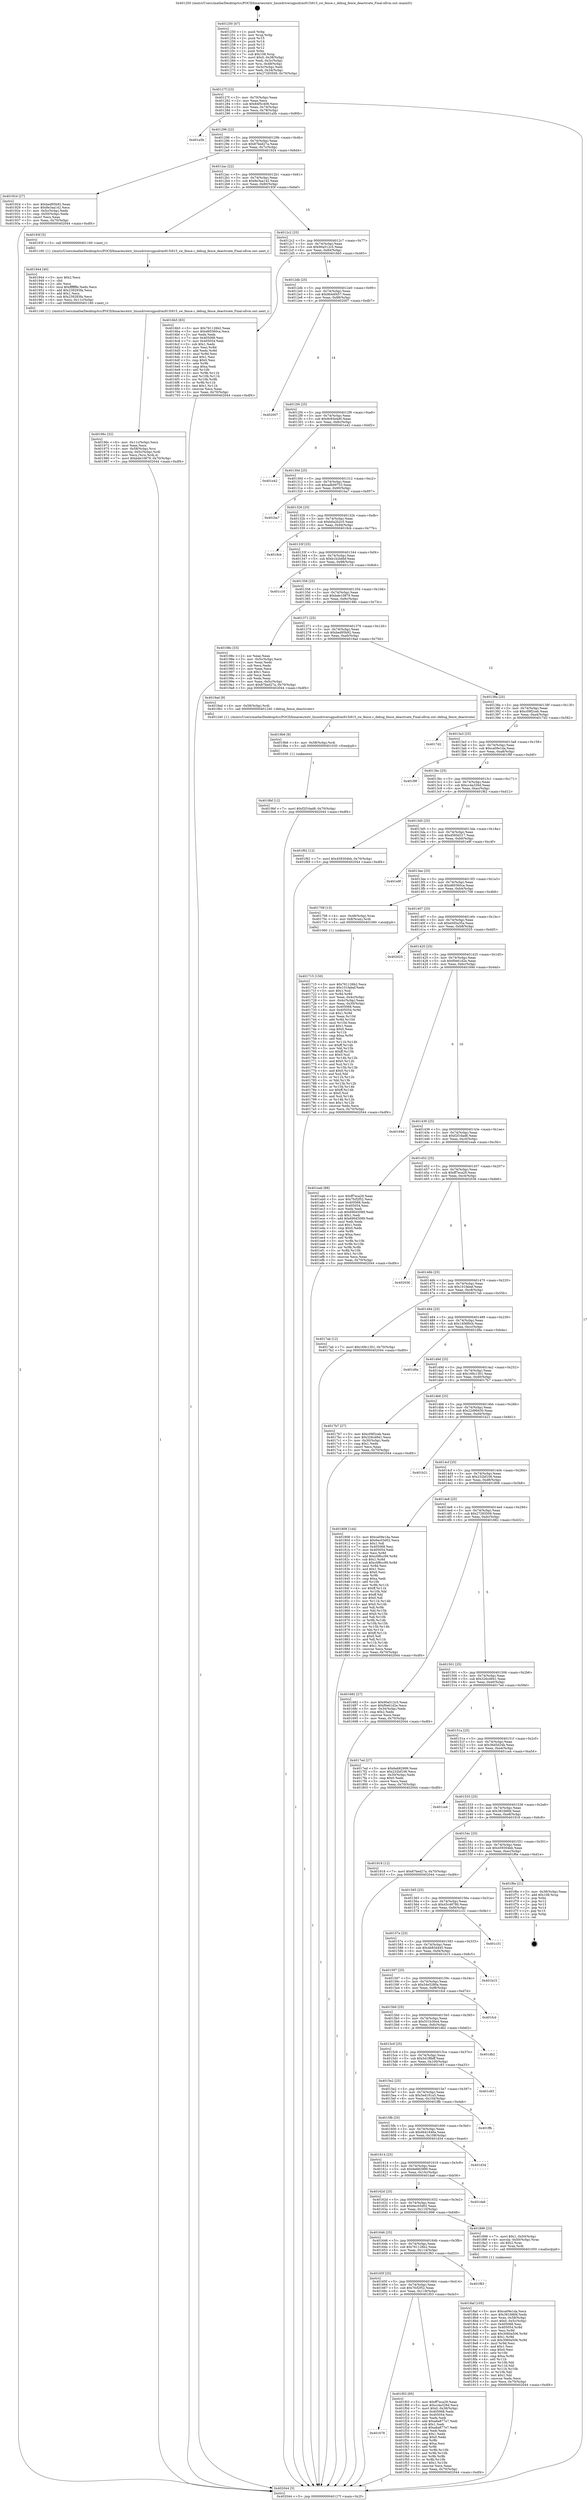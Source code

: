 digraph "0x401250" {
  label = "0x401250 (/mnt/c/Users/mathe/Desktop/tcc/POCII/binaries/extr_linuxdriversgpudrmi915i915_sw_fence.c_debug_fence_deactivate_Final-ollvm.out::main(0))"
  labelloc = "t"
  node[shape=record]

  Entry [label="",width=0.3,height=0.3,shape=circle,fillcolor=black,style=filled]
  "0x40127f" [label="{
     0x40127f [23]\l
     | [instrs]\l
     &nbsp;&nbsp;0x40127f \<+3\>: mov -0x70(%rbp),%eax\l
     &nbsp;&nbsp;0x401282 \<+2\>: mov %eax,%ecx\l
     &nbsp;&nbsp;0x401284 \<+6\>: sub $0x84f5c408,%ecx\l
     &nbsp;&nbsp;0x40128a \<+3\>: mov %eax,-0x74(%rbp)\l
     &nbsp;&nbsp;0x40128d \<+3\>: mov %ecx,-0x78(%rbp)\l
     &nbsp;&nbsp;0x401290 \<+6\>: je 0000000000401a5b \<main+0x80b\>\l
  }"]
  "0x401a5b" [label="{
     0x401a5b\l
  }", style=dashed]
  "0x401296" [label="{
     0x401296 [22]\l
     | [instrs]\l
     &nbsp;&nbsp;0x401296 \<+5\>: jmp 000000000040129b \<main+0x4b\>\l
     &nbsp;&nbsp;0x40129b \<+3\>: mov -0x74(%rbp),%eax\l
     &nbsp;&nbsp;0x40129e \<+5\>: sub $0x87bed27a,%eax\l
     &nbsp;&nbsp;0x4012a3 \<+3\>: mov %eax,-0x7c(%rbp)\l
     &nbsp;&nbsp;0x4012a6 \<+6\>: je 0000000000401924 \<main+0x6d4\>\l
  }"]
  Exit [label="",width=0.3,height=0.3,shape=circle,fillcolor=black,style=filled,peripheries=2]
  "0x401924" [label="{
     0x401924 [27]\l
     | [instrs]\l
     &nbsp;&nbsp;0x401924 \<+5\>: mov $0xbed95b92,%eax\l
     &nbsp;&nbsp;0x401929 \<+5\>: mov $0x8e3aa142,%ecx\l
     &nbsp;&nbsp;0x40192e \<+3\>: mov -0x5c(%rbp),%edx\l
     &nbsp;&nbsp;0x401931 \<+3\>: cmp -0x50(%rbp),%edx\l
     &nbsp;&nbsp;0x401934 \<+3\>: cmovl %ecx,%eax\l
     &nbsp;&nbsp;0x401937 \<+3\>: mov %eax,-0x70(%rbp)\l
     &nbsp;&nbsp;0x40193a \<+5\>: jmp 0000000000402044 \<main+0xdf4\>\l
  }"]
  "0x4012ac" [label="{
     0x4012ac [22]\l
     | [instrs]\l
     &nbsp;&nbsp;0x4012ac \<+5\>: jmp 00000000004012b1 \<main+0x61\>\l
     &nbsp;&nbsp;0x4012b1 \<+3\>: mov -0x74(%rbp),%eax\l
     &nbsp;&nbsp;0x4012b4 \<+5\>: sub $0x8e3aa142,%eax\l
     &nbsp;&nbsp;0x4012b9 \<+3\>: mov %eax,-0x80(%rbp)\l
     &nbsp;&nbsp;0x4012bc \<+6\>: je 000000000040193f \<main+0x6ef\>\l
  }"]
  "0x401678" [label="{
     0x401678\l
  }", style=dashed]
  "0x40193f" [label="{
     0x40193f [5]\l
     | [instrs]\l
     &nbsp;&nbsp;0x40193f \<+5\>: call 0000000000401160 \<next_i\>\l
     | [calls]\l
     &nbsp;&nbsp;0x401160 \{1\} (/mnt/c/Users/mathe/Desktop/tcc/POCII/binaries/extr_linuxdriversgpudrmi915i915_sw_fence.c_debug_fence_deactivate_Final-ollvm.out::next_i)\l
  }"]
  "0x4012c2" [label="{
     0x4012c2 [25]\l
     | [instrs]\l
     &nbsp;&nbsp;0x4012c2 \<+5\>: jmp 00000000004012c7 \<main+0x77\>\l
     &nbsp;&nbsp;0x4012c7 \<+3\>: mov -0x74(%rbp),%eax\l
     &nbsp;&nbsp;0x4012ca \<+5\>: sub $0x90a512c5,%eax\l
     &nbsp;&nbsp;0x4012cf \<+6\>: mov %eax,-0x84(%rbp)\l
     &nbsp;&nbsp;0x4012d5 \<+6\>: je 00000000004016b5 \<main+0x465\>\l
  }"]
  "0x401f03" [label="{
     0x401f03 [95]\l
     | [instrs]\l
     &nbsp;&nbsp;0x401f03 \<+5\>: mov $0xff7eca29,%eax\l
     &nbsp;&nbsp;0x401f08 \<+5\>: mov $0xcc4a326d,%ecx\l
     &nbsp;&nbsp;0x401f0d \<+7\>: movl $0x0,-0x38(%rbp)\l
     &nbsp;&nbsp;0x401f14 \<+7\>: mov 0x405068,%edx\l
     &nbsp;&nbsp;0x401f1b \<+7\>: mov 0x405054,%esi\l
     &nbsp;&nbsp;0x401f22 \<+2\>: mov %edx,%edi\l
     &nbsp;&nbsp;0x401f24 \<+6\>: add $0xa6a877e7,%edi\l
     &nbsp;&nbsp;0x401f2a \<+3\>: sub $0x1,%edi\l
     &nbsp;&nbsp;0x401f2d \<+6\>: sub $0xa6a877e7,%edi\l
     &nbsp;&nbsp;0x401f33 \<+3\>: imul %edi,%edx\l
     &nbsp;&nbsp;0x401f36 \<+3\>: and $0x1,%edx\l
     &nbsp;&nbsp;0x401f39 \<+3\>: cmp $0x0,%edx\l
     &nbsp;&nbsp;0x401f3c \<+4\>: sete %r8b\l
     &nbsp;&nbsp;0x401f40 \<+3\>: cmp $0xa,%esi\l
     &nbsp;&nbsp;0x401f43 \<+4\>: setl %r9b\l
     &nbsp;&nbsp;0x401f47 \<+3\>: mov %r8b,%r10b\l
     &nbsp;&nbsp;0x401f4a \<+3\>: and %r9b,%r10b\l
     &nbsp;&nbsp;0x401f4d \<+3\>: xor %r9b,%r8b\l
     &nbsp;&nbsp;0x401f50 \<+3\>: or %r8b,%r10b\l
     &nbsp;&nbsp;0x401f53 \<+4\>: test $0x1,%r10b\l
     &nbsp;&nbsp;0x401f57 \<+3\>: cmovne %ecx,%eax\l
     &nbsp;&nbsp;0x401f5a \<+3\>: mov %eax,-0x70(%rbp)\l
     &nbsp;&nbsp;0x401f5d \<+5\>: jmp 0000000000402044 \<main+0xdf4\>\l
  }"]
  "0x4016b5" [label="{
     0x4016b5 [83]\l
     | [instrs]\l
     &nbsp;&nbsp;0x4016b5 \<+5\>: mov $0x761126b2,%eax\l
     &nbsp;&nbsp;0x4016ba \<+5\>: mov $0xd60360ca,%ecx\l
     &nbsp;&nbsp;0x4016bf \<+2\>: xor %edx,%edx\l
     &nbsp;&nbsp;0x4016c1 \<+7\>: mov 0x405068,%esi\l
     &nbsp;&nbsp;0x4016c8 \<+7\>: mov 0x405054,%edi\l
     &nbsp;&nbsp;0x4016cf \<+3\>: sub $0x1,%edx\l
     &nbsp;&nbsp;0x4016d2 \<+3\>: mov %esi,%r8d\l
     &nbsp;&nbsp;0x4016d5 \<+3\>: add %edx,%r8d\l
     &nbsp;&nbsp;0x4016d8 \<+4\>: imul %r8d,%esi\l
     &nbsp;&nbsp;0x4016dc \<+3\>: and $0x1,%esi\l
     &nbsp;&nbsp;0x4016df \<+3\>: cmp $0x0,%esi\l
     &nbsp;&nbsp;0x4016e2 \<+4\>: sete %r9b\l
     &nbsp;&nbsp;0x4016e6 \<+3\>: cmp $0xa,%edi\l
     &nbsp;&nbsp;0x4016e9 \<+4\>: setl %r10b\l
     &nbsp;&nbsp;0x4016ed \<+3\>: mov %r9b,%r11b\l
     &nbsp;&nbsp;0x4016f0 \<+3\>: and %r10b,%r11b\l
     &nbsp;&nbsp;0x4016f3 \<+3\>: xor %r10b,%r9b\l
     &nbsp;&nbsp;0x4016f6 \<+3\>: or %r9b,%r11b\l
     &nbsp;&nbsp;0x4016f9 \<+4\>: test $0x1,%r11b\l
     &nbsp;&nbsp;0x4016fd \<+3\>: cmovne %ecx,%eax\l
     &nbsp;&nbsp;0x401700 \<+3\>: mov %eax,-0x70(%rbp)\l
     &nbsp;&nbsp;0x401703 \<+5\>: jmp 0000000000402044 \<main+0xdf4\>\l
  }"]
  "0x4012db" [label="{
     0x4012db [25]\l
     | [instrs]\l
     &nbsp;&nbsp;0x4012db \<+5\>: jmp 00000000004012e0 \<main+0x90\>\l
     &nbsp;&nbsp;0x4012e0 \<+3\>: mov -0x74(%rbp),%eax\l
     &nbsp;&nbsp;0x4012e3 \<+5\>: sub $0x9b44f457,%eax\l
     &nbsp;&nbsp;0x4012e8 \<+6\>: mov %eax,-0x88(%rbp)\l
     &nbsp;&nbsp;0x4012ee \<+6\>: je 0000000000402007 \<main+0xdb7\>\l
  }"]
  "0x40165f" [label="{
     0x40165f [25]\l
     | [instrs]\l
     &nbsp;&nbsp;0x40165f \<+5\>: jmp 0000000000401664 \<main+0x414\>\l
     &nbsp;&nbsp;0x401664 \<+3\>: mov -0x74(%rbp),%eax\l
     &nbsp;&nbsp;0x401667 \<+5\>: sub $0x7fcf2f52,%eax\l
     &nbsp;&nbsp;0x40166c \<+6\>: mov %eax,-0x118(%rbp)\l
     &nbsp;&nbsp;0x401672 \<+6\>: je 0000000000401f03 \<main+0xcb3\>\l
  }"]
  "0x402007" [label="{
     0x402007\l
  }", style=dashed]
  "0x4012f4" [label="{
     0x4012f4 [25]\l
     | [instrs]\l
     &nbsp;&nbsp;0x4012f4 \<+5\>: jmp 00000000004012f9 \<main+0xa9\>\l
     &nbsp;&nbsp;0x4012f9 \<+3\>: mov -0x74(%rbp),%eax\l
     &nbsp;&nbsp;0x4012fc \<+5\>: sub $0x9c93e4d0,%eax\l
     &nbsp;&nbsp;0x401301 \<+6\>: mov %eax,-0x8c(%rbp)\l
     &nbsp;&nbsp;0x401307 \<+6\>: je 0000000000401e42 \<main+0xbf2\>\l
  }"]
  "0x401f83" [label="{
     0x401f83\l
  }", style=dashed]
  "0x401e42" [label="{
     0x401e42\l
  }", style=dashed]
  "0x40130d" [label="{
     0x40130d [25]\l
     | [instrs]\l
     &nbsp;&nbsp;0x40130d \<+5\>: jmp 0000000000401312 \<main+0xc2\>\l
     &nbsp;&nbsp;0x401312 \<+3\>: mov -0x74(%rbp),%eax\l
     &nbsp;&nbsp;0x401315 \<+5\>: sub $0xadb09753,%eax\l
     &nbsp;&nbsp;0x40131a \<+6\>: mov %eax,-0x90(%rbp)\l
     &nbsp;&nbsp;0x401320 \<+6\>: je 0000000000401ba7 \<main+0x957\>\l
  }"]
  "0x4019bf" [label="{
     0x4019bf [12]\l
     | [instrs]\l
     &nbsp;&nbsp;0x4019bf \<+7\>: movl $0xf2f16ad8,-0x70(%rbp)\l
     &nbsp;&nbsp;0x4019c6 \<+5\>: jmp 0000000000402044 \<main+0xdf4\>\l
  }"]
  "0x401ba7" [label="{
     0x401ba7\l
  }", style=dashed]
  "0x401326" [label="{
     0x401326 [25]\l
     | [instrs]\l
     &nbsp;&nbsp;0x401326 \<+5\>: jmp 000000000040132b \<main+0xdb\>\l
     &nbsp;&nbsp;0x40132b \<+3\>: mov -0x74(%rbp),%eax\l
     &nbsp;&nbsp;0x40132e \<+5\>: sub $0xb0a2b2c5,%eax\l
     &nbsp;&nbsp;0x401333 \<+6\>: mov %eax,-0x94(%rbp)\l
     &nbsp;&nbsp;0x401339 \<+6\>: je 00000000004019cb \<main+0x77b\>\l
  }"]
  "0x4019b6" [label="{
     0x4019b6 [9]\l
     | [instrs]\l
     &nbsp;&nbsp;0x4019b6 \<+4\>: mov -0x58(%rbp),%rdi\l
     &nbsp;&nbsp;0x4019ba \<+5\>: call 0000000000401030 \<free@plt\>\l
     | [calls]\l
     &nbsp;&nbsp;0x401030 \{1\} (unknown)\l
  }"]
  "0x4019cb" [label="{
     0x4019cb\l
  }", style=dashed]
  "0x40133f" [label="{
     0x40133f [25]\l
     | [instrs]\l
     &nbsp;&nbsp;0x40133f \<+5\>: jmp 0000000000401344 \<main+0xf4\>\l
     &nbsp;&nbsp;0x401344 \<+3\>: mov -0x74(%rbp),%eax\l
     &nbsp;&nbsp;0x401347 \<+5\>: sub $0xb1b2b6bf,%eax\l
     &nbsp;&nbsp;0x40134c \<+6\>: mov %eax,-0x98(%rbp)\l
     &nbsp;&nbsp;0x401352 \<+6\>: je 0000000000401c16 \<main+0x9c6\>\l
  }"]
  "0x40196c" [label="{
     0x40196c [32]\l
     | [instrs]\l
     &nbsp;&nbsp;0x40196c \<+6\>: mov -0x11c(%rbp),%ecx\l
     &nbsp;&nbsp;0x401972 \<+3\>: imul %eax,%ecx\l
     &nbsp;&nbsp;0x401975 \<+4\>: mov -0x58(%rbp),%rsi\l
     &nbsp;&nbsp;0x401979 \<+4\>: movslq -0x5c(%rbp),%rdi\l
     &nbsp;&nbsp;0x40197d \<+3\>: mov %ecx,(%rsi,%rdi,4)\l
     &nbsp;&nbsp;0x401980 \<+7\>: movl $0xbde10879,-0x70(%rbp)\l
     &nbsp;&nbsp;0x401987 \<+5\>: jmp 0000000000402044 \<main+0xdf4\>\l
  }"]
  "0x401c16" [label="{
     0x401c16\l
  }", style=dashed]
  "0x401358" [label="{
     0x401358 [25]\l
     | [instrs]\l
     &nbsp;&nbsp;0x401358 \<+5\>: jmp 000000000040135d \<main+0x10d\>\l
     &nbsp;&nbsp;0x40135d \<+3\>: mov -0x74(%rbp),%eax\l
     &nbsp;&nbsp;0x401360 \<+5\>: sub $0xbde10879,%eax\l
     &nbsp;&nbsp;0x401365 \<+6\>: mov %eax,-0x9c(%rbp)\l
     &nbsp;&nbsp;0x40136b \<+6\>: je 000000000040198c \<main+0x73c\>\l
  }"]
  "0x401944" [label="{
     0x401944 [40]\l
     | [instrs]\l
     &nbsp;&nbsp;0x401944 \<+5\>: mov $0x2,%ecx\l
     &nbsp;&nbsp;0x401949 \<+1\>: cltd\l
     &nbsp;&nbsp;0x40194a \<+2\>: idiv %ecx\l
     &nbsp;&nbsp;0x40194c \<+6\>: imul $0xfffffffe,%edx,%ecx\l
     &nbsp;&nbsp;0x401952 \<+6\>: add $0x239283fa,%ecx\l
     &nbsp;&nbsp;0x401958 \<+3\>: add $0x1,%ecx\l
     &nbsp;&nbsp;0x40195b \<+6\>: sub $0x239283fa,%ecx\l
     &nbsp;&nbsp;0x401961 \<+6\>: mov %ecx,-0x11c(%rbp)\l
     &nbsp;&nbsp;0x401967 \<+5\>: call 0000000000401160 \<next_i\>\l
     | [calls]\l
     &nbsp;&nbsp;0x401160 \{1\} (/mnt/c/Users/mathe/Desktop/tcc/POCII/binaries/extr_linuxdriversgpudrmi915i915_sw_fence.c_debug_fence_deactivate_Final-ollvm.out::next_i)\l
  }"]
  "0x40198c" [label="{
     0x40198c [33]\l
     | [instrs]\l
     &nbsp;&nbsp;0x40198c \<+2\>: xor %eax,%eax\l
     &nbsp;&nbsp;0x40198e \<+3\>: mov -0x5c(%rbp),%ecx\l
     &nbsp;&nbsp;0x401991 \<+2\>: mov %eax,%edx\l
     &nbsp;&nbsp;0x401993 \<+2\>: sub %ecx,%edx\l
     &nbsp;&nbsp;0x401995 \<+2\>: mov %eax,%ecx\l
     &nbsp;&nbsp;0x401997 \<+3\>: sub $0x1,%ecx\l
     &nbsp;&nbsp;0x40199a \<+2\>: add %ecx,%edx\l
     &nbsp;&nbsp;0x40199c \<+2\>: sub %edx,%eax\l
     &nbsp;&nbsp;0x40199e \<+3\>: mov %eax,-0x5c(%rbp)\l
     &nbsp;&nbsp;0x4019a1 \<+7\>: movl $0x87bed27a,-0x70(%rbp)\l
     &nbsp;&nbsp;0x4019a8 \<+5\>: jmp 0000000000402044 \<main+0xdf4\>\l
  }"]
  "0x401371" [label="{
     0x401371 [25]\l
     | [instrs]\l
     &nbsp;&nbsp;0x401371 \<+5\>: jmp 0000000000401376 \<main+0x126\>\l
     &nbsp;&nbsp;0x401376 \<+3\>: mov -0x74(%rbp),%eax\l
     &nbsp;&nbsp;0x401379 \<+5\>: sub $0xbed95b92,%eax\l
     &nbsp;&nbsp;0x40137e \<+6\>: mov %eax,-0xa0(%rbp)\l
     &nbsp;&nbsp;0x401384 \<+6\>: je 00000000004019ad \<main+0x75d\>\l
  }"]
  "0x4018af" [label="{
     0x4018af [105]\l
     | [instrs]\l
     &nbsp;&nbsp;0x4018af \<+5\>: mov $0xca09e1da,%ecx\l
     &nbsp;&nbsp;0x4018b4 \<+5\>: mov $0x381fd6fd,%edx\l
     &nbsp;&nbsp;0x4018b9 \<+4\>: mov %rax,-0x58(%rbp)\l
     &nbsp;&nbsp;0x4018bd \<+7\>: movl $0x0,-0x5c(%rbp)\l
     &nbsp;&nbsp;0x4018c4 \<+7\>: mov 0x405068,%esi\l
     &nbsp;&nbsp;0x4018cb \<+8\>: mov 0x405054,%r8d\l
     &nbsp;&nbsp;0x4018d3 \<+3\>: mov %esi,%r9d\l
     &nbsp;&nbsp;0x4018d6 \<+7\>: add $0x3060a506,%r9d\l
     &nbsp;&nbsp;0x4018dd \<+4\>: sub $0x1,%r9d\l
     &nbsp;&nbsp;0x4018e1 \<+7\>: sub $0x3060a506,%r9d\l
     &nbsp;&nbsp;0x4018e8 \<+4\>: imul %r9d,%esi\l
     &nbsp;&nbsp;0x4018ec \<+3\>: and $0x1,%esi\l
     &nbsp;&nbsp;0x4018ef \<+3\>: cmp $0x0,%esi\l
     &nbsp;&nbsp;0x4018f2 \<+4\>: sete %r10b\l
     &nbsp;&nbsp;0x4018f6 \<+4\>: cmp $0xa,%r8d\l
     &nbsp;&nbsp;0x4018fa \<+4\>: setl %r11b\l
     &nbsp;&nbsp;0x4018fe \<+3\>: mov %r10b,%bl\l
     &nbsp;&nbsp;0x401901 \<+3\>: and %r11b,%bl\l
     &nbsp;&nbsp;0x401904 \<+3\>: xor %r11b,%r10b\l
     &nbsp;&nbsp;0x401907 \<+3\>: or %r10b,%bl\l
     &nbsp;&nbsp;0x40190a \<+3\>: test $0x1,%bl\l
     &nbsp;&nbsp;0x40190d \<+3\>: cmovne %edx,%ecx\l
     &nbsp;&nbsp;0x401910 \<+3\>: mov %ecx,-0x70(%rbp)\l
     &nbsp;&nbsp;0x401913 \<+5\>: jmp 0000000000402044 \<main+0xdf4\>\l
  }"]
  "0x4019ad" [label="{
     0x4019ad [9]\l
     | [instrs]\l
     &nbsp;&nbsp;0x4019ad \<+4\>: mov -0x58(%rbp),%rdi\l
     &nbsp;&nbsp;0x4019b1 \<+5\>: call 0000000000401240 \<debug_fence_deactivate\>\l
     | [calls]\l
     &nbsp;&nbsp;0x401240 \{1\} (/mnt/c/Users/mathe/Desktop/tcc/POCII/binaries/extr_linuxdriversgpudrmi915i915_sw_fence.c_debug_fence_deactivate_Final-ollvm.out::debug_fence_deactivate)\l
  }"]
  "0x40138a" [label="{
     0x40138a [25]\l
     | [instrs]\l
     &nbsp;&nbsp;0x40138a \<+5\>: jmp 000000000040138f \<main+0x13f\>\l
     &nbsp;&nbsp;0x40138f \<+3\>: mov -0x74(%rbp),%eax\l
     &nbsp;&nbsp;0x401392 \<+5\>: sub $0xc09f2ceb,%eax\l
     &nbsp;&nbsp;0x401397 \<+6\>: mov %eax,-0xa4(%rbp)\l
     &nbsp;&nbsp;0x40139d \<+6\>: je 00000000004017d2 \<main+0x582\>\l
  }"]
  "0x401646" [label="{
     0x401646 [25]\l
     | [instrs]\l
     &nbsp;&nbsp;0x401646 \<+5\>: jmp 000000000040164b \<main+0x3fb\>\l
     &nbsp;&nbsp;0x40164b \<+3\>: mov -0x74(%rbp),%eax\l
     &nbsp;&nbsp;0x40164e \<+5\>: sub $0x761126b2,%eax\l
     &nbsp;&nbsp;0x401653 \<+6\>: mov %eax,-0x114(%rbp)\l
     &nbsp;&nbsp;0x401659 \<+6\>: je 0000000000401f83 \<main+0xd33\>\l
  }"]
  "0x4017d2" [label="{
     0x4017d2\l
  }", style=dashed]
  "0x4013a3" [label="{
     0x4013a3 [25]\l
     | [instrs]\l
     &nbsp;&nbsp;0x4013a3 \<+5\>: jmp 00000000004013a8 \<main+0x158\>\l
     &nbsp;&nbsp;0x4013a8 \<+3\>: mov -0x74(%rbp),%eax\l
     &nbsp;&nbsp;0x4013ab \<+5\>: sub $0xca09e1da,%eax\l
     &nbsp;&nbsp;0x4013b0 \<+6\>: mov %eax,-0xa8(%rbp)\l
     &nbsp;&nbsp;0x4013b6 \<+6\>: je 0000000000401f9f \<main+0xd4f\>\l
  }"]
  "0x401898" [label="{
     0x401898 [23]\l
     | [instrs]\l
     &nbsp;&nbsp;0x401898 \<+7\>: movl $0x1,-0x50(%rbp)\l
     &nbsp;&nbsp;0x40189f \<+4\>: movslq -0x50(%rbp),%rax\l
     &nbsp;&nbsp;0x4018a3 \<+4\>: shl $0x2,%rax\l
     &nbsp;&nbsp;0x4018a7 \<+3\>: mov %rax,%rdi\l
     &nbsp;&nbsp;0x4018aa \<+5\>: call 0000000000401050 \<malloc@plt\>\l
     | [calls]\l
     &nbsp;&nbsp;0x401050 \{1\} (unknown)\l
  }"]
  "0x401f9f" [label="{
     0x401f9f\l
  }", style=dashed]
  "0x4013bc" [label="{
     0x4013bc [25]\l
     | [instrs]\l
     &nbsp;&nbsp;0x4013bc \<+5\>: jmp 00000000004013c1 \<main+0x171\>\l
     &nbsp;&nbsp;0x4013c1 \<+3\>: mov -0x74(%rbp),%eax\l
     &nbsp;&nbsp;0x4013c4 \<+5\>: sub $0xcc4a326d,%eax\l
     &nbsp;&nbsp;0x4013c9 \<+6\>: mov %eax,-0xac(%rbp)\l
     &nbsp;&nbsp;0x4013cf \<+6\>: je 0000000000401f62 \<main+0xd12\>\l
  }"]
  "0x40162d" [label="{
     0x40162d [25]\l
     | [instrs]\l
     &nbsp;&nbsp;0x40162d \<+5\>: jmp 0000000000401632 \<main+0x3e2\>\l
     &nbsp;&nbsp;0x401632 \<+3\>: mov -0x74(%rbp),%eax\l
     &nbsp;&nbsp;0x401635 \<+5\>: sub $0x6ec03d02,%eax\l
     &nbsp;&nbsp;0x40163a \<+6\>: mov %eax,-0x110(%rbp)\l
     &nbsp;&nbsp;0x401640 \<+6\>: je 0000000000401898 \<main+0x648\>\l
  }"]
  "0x401f62" [label="{
     0x401f62 [12]\l
     | [instrs]\l
     &nbsp;&nbsp;0x401f62 \<+7\>: movl $0x459304bb,-0x70(%rbp)\l
     &nbsp;&nbsp;0x401f69 \<+5\>: jmp 0000000000402044 \<main+0xdf4\>\l
  }"]
  "0x4013d5" [label="{
     0x4013d5 [25]\l
     | [instrs]\l
     &nbsp;&nbsp;0x4013d5 \<+5\>: jmp 00000000004013da \<main+0x18a\>\l
     &nbsp;&nbsp;0x4013da \<+3\>: mov -0x74(%rbp),%eax\l
     &nbsp;&nbsp;0x4013dd \<+5\>: sub $0xd560d317,%eax\l
     &nbsp;&nbsp;0x4013e2 \<+6\>: mov %eax,-0xb0(%rbp)\l
     &nbsp;&nbsp;0x4013e8 \<+6\>: je 0000000000401e9f \<main+0xc4f\>\l
  }"]
  "0x401da6" [label="{
     0x401da6\l
  }", style=dashed]
  "0x401e9f" [label="{
     0x401e9f\l
  }", style=dashed]
  "0x4013ee" [label="{
     0x4013ee [25]\l
     | [instrs]\l
     &nbsp;&nbsp;0x4013ee \<+5\>: jmp 00000000004013f3 \<main+0x1a3\>\l
     &nbsp;&nbsp;0x4013f3 \<+3\>: mov -0x74(%rbp),%eax\l
     &nbsp;&nbsp;0x4013f6 \<+5\>: sub $0xd60360ca,%eax\l
     &nbsp;&nbsp;0x4013fb \<+6\>: mov %eax,-0xb4(%rbp)\l
     &nbsp;&nbsp;0x401401 \<+6\>: je 0000000000401708 \<main+0x4b8\>\l
  }"]
  "0x401614" [label="{
     0x401614 [25]\l
     | [instrs]\l
     &nbsp;&nbsp;0x401614 \<+5\>: jmp 0000000000401619 \<main+0x3c9\>\l
     &nbsp;&nbsp;0x401619 \<+3\>: mov -0x74(%rbp),%eax\l
     &nbsp;&nbsp;0x40161c \<+5\>: sub $0x6e682999,%eax\l
     &nbsp;&nbsp;0x401621 \<+6\>: mov %eax,-0x10c(%rbp)\l
     &nbsp;&nbsp;0x401627 \<+6\>: je 0000000000401da6 \<main+0xb56\>\l
  }"]
  "0x401708" [label="{
     0x401708 [13]\l
     | [instrs]\l
     &nbsp;&nbsp;0x401708 \<+4\>: mov -0x48(%rbp),%rax\l
     &nbsp;&nbsp;0x40170c \<+4\>: mov 0x8(%rax),%rdi\l
     &nbsp;&nbsp;0x401710 \<+5\>: call 0000000000401060 \<atoi@plt\>\l
     | [calls]\l
     &nbsp;&nbsp;0x401060 \{1\} (unknown)\l
  }"]
  "0x401407" [label="{
     0x401407 [25]\l
     | [instrs]\l
     &nbsp;&nbsp;0x401407 \<+5\>: jmp 000000000040140c \<main+0x1bc\>\l
     &nbsp;&nbsp;0x40140c \<+3\>: mov -0x74(%rbp),%eax\l
     &nbsp;&nbsp;0x40140f \<+5\>: sub $0xe0d5a35a,%eax\l
     &nbsp;&nbsp;0x401414 \<+6\>: mov %eax,-0xb8(%rbp)\l
     &nbsp;&nbsp;0x40141a \<+6\>: je 0000000000402025 \<main+0xdd5\>\l
  }"]
  "0x401d34" [label="{
     0x401d34\l
  }", style=dashed]
  "0x402025" [label="{
     0x402025\l
  }", style=dashed]
  "0x401420" [label="{
     0x401420 [25]\l
     | [instrs]\l
     &nbsp;&nbsp;0x401420 \<+5\>: jmp 0000000000401425 \<main+0x1d5\>\l
     &nbsp;&nbsp;0x401425 \<+3\>: mov -0x74(%rbp),%eax\l
     &nbsp;&nbsp;0x401428 \<+5\>: sub $0xf0e61d2e,%eax\l
     &nbsp;&nbsp;0x40142d \<+6\>: mov %eax,-0xbc(%rbp)\l
     &nbsp;&nbsp;0x401433 \<+6\>: je 000000000040169d \<main+0x44d\>\l
  }"]
  "0x4015fb" [label="{
     0x4015fb [25]\l
     | [instrs]\l
     &nbsp;&nbsp;0x4015fb \<+5\>: jmp 0000000000401600 \<main+0x3b0\>\l
     &nbsp;&nbsp;0x401600 \<+3\>: mov -0x74(%rbp),%eax\l
     &nbsp;&nbsp;0x401603 \<+5\>: sub $0x6b41646a,%eax\l
     &nbsp;&nbsp;0x401608 \<+6\>: mov %eax,-0x108(%rbp)\l
     &nbsp;&nbsp;0x40160e \<+6\>: je 0000000000401d34 \<main+0xae4\>\l
  }"]
  "0x40169d" [label="{
     0x40169d\l
  }", style=dashed]
  "0x401439" [label="{
     0x401439 [25]\l
     | [instrs]\l
     &nbsp;&nbsp;0x401439 \<+5\>: jmp 000000000040143e \<main+0x1ee\>\l
     &nbsp;&nbsp;0x40143e \<+3\>: mov -0x74(%rbp),%eax\l
     &nbsp;&nbsp;0x401441 \<+5\>: sub $0xf2f16ad8,%eax\l
     &nbsp;&nbsp;0x401446 \<+6\>: mov %eax,-0xc0(%rbp)\l
     &nbsp;&nbsp;0x40144c \<+6\>: je 0000000000401eab \<main+0xc5b\>\l
  }"]
  "0x401ffb" [label="{
     0x401ffb\l
  }", style=dashed]
  "0x401eab" [label="{
     0x401eab [88]\l
     | [instrs]\l
     &nbsp;&nbsp;0x401eab \<+5\>: mov $0xff7eca29,%eax\l
     &nbsp;&nbsp;0x401eb0 \<+5\>: mov $0x7fcf2f52,%ecx\l
     &nbsp;&nbsp;0x401eb5 \<+7\>: mov 0x405068,%edx\l
     &nbsp;&nbsp;0x401ebc \<+7\>: mov 0x405054,%esi\l
     &nbsp;&nbsp;0x401ec3 \<+2\>: mov %edx,%edi\l
     &nbsp;&nbsp;0x401ec5 \<+6\>: sub $0x690d3089,%edi\l
     &nbsp;&nbsp;0x401ecb \<+3\>: sub $0x1,%edi\l
     &nbsp;&nbsp;0x401ece \<+6\>: add $0x690d3089,%edi\l
     &nbsp;&nbsp;0x401ed4 \<+3\>: imul %edi,%edx\l
     &nbsp;&nbsp;0x401ed7 \<+3\>: and $0x1,%edx\l
     &nbsp;&nbsp;0x401eda \<+3\>: cmp $0x0,%edx\l
     &nbsp;&nbsp;0x401edd \<+4\>: sete %r8b\l
     &nbsp;&nbsp;0x401ee1 \<+3\>: cmp $0xa,%esi\l
     &nbsp;&nbsp;0x401ee4 \<+4\>: setl %r9b\l
     &nbsp;&nbsp;0x401ee8 \<+3\>: mov %r8b,%r10b\l
     &nbsp;&nbsp;0x401eeb \<+3\>: and %r9b,%r10b\l
     &nbsp;&nbsp;0x401eee \<+3\>: xor %r9b,%r8b\l
     &nbsp;&nbsp;0x401ef1 \<+3\>: or %r8b,%r10b\l
     &nbsp;&nbsp;0x401ef4 \<+4\>: test $0x1,%r10b\l
     &nbsp;&nbsp;0x401ef8 \<+3\>: cmovne %ecx,%eax\l
     &nbsp;&nbsp;0x401efb \<+3\>: mov %eax,-0x70(%rbp)\l
     &nbsp;&nbsp;0x401efe \<+5\>: jmp 0000000000402044 \<main+0xdf4\>\l
  }"]
  "0x401452" [label="{
     0x401452 [25]\l
     | [instrs]\l
     &nbsp;&nbsp;0x401452 \<+5\>: jmp 0000000000401457 \<main+0x207\>\l
     &nbsp;&nbsp;0x401457 \<+3\>: mov -0x74(%rbp),%eax\l
     &nbsp;&nbsp;0x40145a \<+5\>: sub $0xff7eca29,%eax\l
     &nbsp;&nbsp;0x40145f \<+6\>: mov %eax,-0xc4(%rbp)\l
     &nbsp;&nbsp;0x401465 \<+6\>: je 0000000000402036 \<main+0xde6\>\l
  }"]
  "0x4015e2" [label="{
     0x4015e2 [25]\l
     | [instrs]\l
     &nbsp;&nbsp;0x4015e2 \<+5\>: jmp 00000000004015e7 \<main+0x397\>\l
     &nbsp;&nbsp;0x4015e7 \<+3\>: mov -0x74(%rbp),%eax\l
     &nbsp;&nbsp;0x4015ea \<+5\>: sub $0x5ed181a3,%eax\l
     &nbsp;&nbsp;0x4015ef \<+6\>: mov %eax,-0x104(%rbp)\l
     &nbsp;&nbsp;0x4015f5 \<+6\>: je 0000000000401ffb \<main+0xdab\>\l
  }"]
  "0x402036" [label="{
     0x402036\l
  }", style=dashed]
  "0x40146b" [label="{
     0x40146b [25]\l
     | [instrs]\l
     &nbsp;&nbsp;0x40146b \<+5\>: jmp 0000000000401470 \<main+0x220\>\l
     &nbsp;&nbsp;0x401470 \<+3\>: mov -0x74(%rbp),%eax\l
     &nbsp;&nbsp;0x401473 \<+5\>: sub $0x101fabaf,%eax\l
     &nbsp;&nbsp;0x401478 \<+6\>: mov %eax,-0xc8(%rbp)\l
     &nbsp;&nbsp;0x40147e \<+6\>: je 00000000004017ab \<main+0x55b\>\l
  }"]
  "0x401c83" [label="{
     0x401c83\l
  }", style=dashed]
  "0x4017ab" [label="{
     0x4017ab [12]\l
     | [instrs]\l
     &nbsp;&nbsp;0x4017ab \<+7\>: movl $0x169c1301,-0x70(%rbp)\l
     &nbsp;&nbsp;0x4017b2 \<+5\>: jmp 0000000000402044 \<main+0xdf4\>\l
  }"]
  "0x401484" [label="{
     0x401484 [25]\l
     | [instrs]\l
     &nbsp;&nbsp;0x401484 \<+5\>: jmp 0000000000401489 \<main+0x239\>\l
     &nbsp;&nbsp;0x401489 \<+3\>: mov -0x74(%rbp),%eax\l
     &nbsp;&nbsp;0x40148c \<+5\>: sub $0x1406f0cb,%eax\l
     &nbsp;&nbsp;0x401491 \<+6\>: mov %eax,-0xcc(%rbp)\l
     &nbsp;&nbsp;0x401497 \<+6\>: je 0000000000401d9a \<main+0xb4a\>\l
  }"]
  "0x4015c9" [label="{
     0x4015c9 [25]\l
     | [instrs]\l
     &nbsp;&nbsp;0x4015c9 \<+5\>: jmp 00000000004015ce \<main+0x37e\>\l
     &nbsp;&nbsp;0x4015ce \<+3\>: mov -0x74(%rbp),%eax\l
     &nbsp;&nbsp;0x4015d1 \<+5\>: sub $0x5d1f8bff,%eax\l
     &nbsp;&nbsp;0x4015d6 \<+6\>: mov %eax,-0x100(%rbp)\l
     &nbsp;&nbsp;0x4015dc \<+6\>: je 0000000000401c83 \<main+0xa33\>\l
  }"]
  "0x401d9a" [label="{
     0x401d9a\l
  }", style=dashed]
  "0x40149d" [label="{
     0x40149d [25]\l
     | [instrs]\l
     &nbsp;&nbsp;0x40149d \<+5\>: jmp 00000000004014a2 \<main+0x252\>\l
     &nbsp;&nbsp;0x4014a2 \<+3\>: mov -0x74(%rbp),%eax\l
     &nbsp;&nbsp;0x4014a5 \<+5\>: sub $0x169c1301,%eax\l
     &nbsp;&nbsp;0x4014aa \<+6\>: mov %eax,-0xd0(%rbp)\l
     &nbsp;&nbsp;0x4014b0 \<+6\>: je 00000000004017b7 \<main+0x567\>\l
  }"]
  "0x401db2" [label="{
     0x401db2\l
  }", style=dashed]
  "0x4017b7" [label="{
     0x4017b7 [27]\l
     | [instrs]\l
     &nbsp;&nbsp;0x4017b7 \<+5\>: mov $0xc09f2ceb,%eax\l
     &nbsp;&nbsp;0x4017bc \<+5\>: mov $0x326cd941,%ecx\l
     &nbsp;&nbsp;0x4017c1 \<+3\>: mov -0x30(%rbp),%edx\l
     &nbsp;&nbsp;0x4017c4 \<+3\>: cmp $0x1,%edx\l
     &nbsp;&nbsp;0x4017c7 \<+3\>: cmovl %ecx,%eax\l
     &nbsp;&nbsp;0x4017ca \<+3\>: mov %eax,-0x70(%rbp)\l
     &nbsp;&nbsp;0x4017cd \<+5\>: jmp 0000000000402044 \<main+0xdf4\>\l
  }"]
  "0x4014b6" [label="{
     0x4014b6 [25]\l
     | [instrs]\l
     &nbsp;&nbsp;0x4014b6 \<+5\>: jmp 00000000004014bb \<main+0x26b\>\l
     &nbsp;&nbsp;0x4014bb \<+3\>: mov -0x74(%rbp),%eax\l
     &nbsp;&nbsp;0x4014be \<+5\>: sub $0x22d98430,%eax\l
     &nbsp;&nbsp;0x4014c3 \<+6\>: mov %eax,-0xd4(%rbp)\l
     &nbsp;&nbsp;0x4014c9 \<+6\>: je 0000000000401b21 \<main+0x8d1\>\l
  }"]
  "0x4015b0" [label="{
     0x4015b0 [25]\l
     | [instrs]\l
     &nbsp;&nbsp;0x4015b0 \<+5\>: jmp 00000000004015b5 \<main+0x365\>\l
     &nbsp;&nbsp;0x4015b5 \<+3\>: mov -0x74(%rbp),%eax\l
     &nbsp;&nbsp;0x4015b8 \<+5\>: sub $0x551b30e4,%eax\l
     &nbsp;&nbsp;0x4015bd \<+6\>: mov %eax,-0xfc(%rbp)\l
     &nbsp;&nbsp;0x4015c3 \<+6\>: je 0000000000401db2 \<main+0xb62\>\l
  }"]
  "0x401b21" [label="{
     0x401b21\l
  }", style=dashed]
  "0x4014cf" [label="{
     0x4014cf [25]\l
     | [instrs]\l
     &nbsp;&nbsp;0x4014cf \<+5\>: jmp 00000000004014d4 \<main+0x284\>\l
     &nbsp;&nbsp;0x4014d4 \<+3\>: mov -0x74(%rbp),%eax\l
     &nbsp;&nbsp;0x4014d7 \<+5\>: sub $0x232bf106,%eax\l
     &nbsp;&nbsp;0x4014dc \<+6\>: mov %eax,-0xd8(%rbp)\l
     &nbsp;&nbsp;0x4014e2 \<+6\>: je 0000000000401808 \<main+0x5b8\>\l
  }"]
  "0x401fcd" [label="{
     0x401fcd\l
  }", style=dashed]
  "0x401808" [label="{
     0x401808 [144]\l
     | [instrs]\l
     &nbsp;&nbsp;0x401808 \<+5\>: mov $0xca09e1da,%eax\l
     &nbsp;&nbsp;0x40180d \<+5\>: mov $0x6ec03d02,%ecx\l
     &nbsp;&nbsp;0x401812 \<+2\>: mov $0x1,%dl\l
     &nbsp;&nbsp;0x401814 \<+7\>: mov 0x405068,%esi\l
     &nbsp;&nbsp;0x40181b \<+7\>: mov 0x405054,%edi\l
     &nbsp;&nbsp;0x401822 \<+3\>: mov %esi,%r8d\l
     &nbsp;&nbsp;0x401825 \<+7\>: add $0xc0f6cc99,%r8d\l
     &nbsp;&nbsp;0x40182c \<+4\>: sub $0x1,%r8d\l
     &nbsp;&nbsp;0x401830 \<+7\>: sub $0xc0f6cc99,%r8d\l
     &nbsp;&nbsp;0x401837 \<+4\>: imul %r8d,%esi\l
     &nbsp;&nbsp;0x40183b \<+3\>: and $0x1,%esi\l
     &nbsp;&nbsp;0x40183e \<+3\>: cmp $0x0,%esi\l
     &nbsp;&nbsp;0x401841 \<+4\>: sete %r9b\l
     &nbsp;&nbsp;0x401845 \<+3\>: cmp $0xa,%edi\l
     &nbsp;&nbsp;0x401848 \<+4\>: setl %r10b\l
     &nbsp;&nbsp;0x40184c \<+3\>: mov %r9b,%r11b\l
     &nbsp;&nbsp;0x40184f \<+4\>: xor $0xff,%r11b\l
     &nbsp;&nbsp;0x401853 \<+3\>: mov %r10b,%bl\l
     &nbsp;&nbsp;0x401856 \<+3\>: xor $0xff,%bl\l
     &nbsp;&nbsp;0x401859 \<+3\>: xor $0x0,%dl\l
     &nbsp;&nbsp;0x40185c \<+3\>: mov %r11b,%r14b\l
     &nbsp;&nbsp;0x40185f \<+4\>: and $0x0,%r14b\l
     &nbsp;&nbsp;0x401863 \<+3\>: and %dl,%r9b\l
     &nbsp;&nbsp;0x401866 \<+3\>: mov %bl,%r15b\l
     &nbsp;&nbsp;0x401869 \<+4\>: and $0x0,%r15b\l
     &nbsp;&nbsp;0x40186d \<+3\>: and %dl,%r10b\l
     &nbsp;&nbsp;0x401870 \<+3\>: or %r9b,%r14b\l
     &nbsp;&nbsp;0x401873 \<+3\>: or %r10b,%r15b\l
     &nbsp;&nbsp;0x401876 \<+3\>: xor %r15b,%r14b\l
     &nbsp;&nbsp;0x401879 \<+3\>: or %bl,%r11b\l
     &nbsp;&nbsp;0x40187c \<+4\>: xor $0xff,%r11b\l
     &nbsp;&nbsp;0x401880 \<+3\>: or $0x0,%dl\l
     &nbsp;&nbsp;0x401883 \<+3\>: and %dl,%r11b\l
     &nbsp;&nbsp;0x401886 \<+3\>: or %r11b,%r14b\l
     &nbsp;&nbsp;0x401889 \<+4\>: test $0x1,%r14b\l
     &nbsp;&nbsp;0x40188d \<+3\>: cmovne %ecx,%eax\l
     &nbsp;&nbsp;0x401890 \<+3\>: mov %eax,-0x70(%rbp)\l
     &nbsp;&nbsp;0x401893 \<+5\>: jmp 0000000000402044 \<main+0xdf4\>\l
  }"]
  "0x4014e8" [label="{
     0x4014e8 [25]\l
     | [instrs]\l
     &nbsp;&nbsp;0x4014e8 \<+5\>: jmp 00000000004014ed \<main+0x29d\>\l
     &nbsp;&nbsp;0x4014ed \<+3\>: mov -0x74(%rbp),%eax\l
     &nbsp;&nbsp;0x4014f0 \<+5\>: sub $0x27293509,%eax\l
     &nbsp;&nbsp;0x4014f5 \<+6\>: mov %eax,-0xdc(%rbp)\l
     &nbsp;&nbsp;0x4014fb \<+6\>: je 0000000000401682 \<main+0x432\>\l
  }"]
  "0x401597" [label="{
     0x401597 [25]\l
     | [instrs]\l
     &nbsp;&nbsp;0x401597 \<+5\>: jmp 000000000040159c \<main+0x34c\>\l
     &nbsp;&nbsp;0x40159c \<+3\>: mov -0x74(%rbp),%eax\l
     &nbsp;&nbsp;0x40159f \<+5\>: sub $0x54e5280a,%eax\l
     &nbsp;&nbsp;0x4015a4 \<+6\>: mov %eax,-0xf8(%rbp)\l
     &nbsp;&nbsp;0x4015aa \<+6\>: je 0000000000401fcd \<main+0xd7d\>\l
  }"]
  "0x401682" [label="{
     0x401682 [27]\l
     | [instrs]\l
     &nbsp;&nbsp;0x401682 \<+5\>: mov $0x90a512c5,%eax\l
     &nbsp;&nbsp;0x401687 \<+5\>: mov $0xf0e61d2e,%ecx\l
     &nbsp;&nbsp;0x40168c \<+3\>: mov -0x34(%rbp),%edx\l
     &nbsp;&nbsp;0x40168f \<+3\>: cmp $0x2,%edx\l
     &nbsp;&nbsp;0x401692 \<+3\>: cmovne %ecx,%eax\l
     &nbsp;&nbsp;0x401695 \<+3\>: mov %eax,-0x70(%rbp)\l
     &nbsp;&nbsp;0x401698 \<+5\>: jmp 0000000000402044 \<main+0xdf4\>\l
  }"]
  "0x401501" [label="{
     0x401501 [25]\l
     | [instrs]\l
     &nbsp;&nbsp;0x401501 \<+5\>: jmp 0000000000401506 \<main+0x2b6\>\l
     &nbsp;&nbsp;0x401506 \<+3\>: mov -0x74(%rbp),%eax\l
     &nbsp;&nbsp;0x401509 \<+5\>: sub $0x326cd941,%eax\l
     &nbsp;&nbsp;0x40150e \<+6\>: mov %eax,-0xe0(%rbp)\l
     &nbsp;&nbsp;0x401514 \<+6\>: je 00000000004017ed \<main+0x59d\>\l
  }"]
  "0x402044" [label="{
     0x402044 [5]\l
     | [instrs]\l
     &nbsp;&nbsp;0x402044 \<+5\>: jmp 000000000040127f \<main+0x2f\>\l
  }"]
  "0x401250" [label="{
     0x401250 [47]\l
     | [instrs]\l
     &nbsp;&nbsp;0x401250 \<+1\>: push %rbp\l
     &nbsp;&nbsp;0x401251 \<+3\>: mov %rsp,%rbp\l
     &nbsp;&nbsp;0x401254 \<+2\>: push %r15\l
     &nbsp;&nbsp;0x401256 \<+2\>: push %r14\l
     &nbsp;&nbsp;0x401258 \<+2\>: push %r13\l
     &nbsp;&nbsp;0x40125a \<+2\>: push %r12\l
     &nbsp;&nbsp;0x40125c \<+1\>: push %rbx\l
     &nbsp;&nbsp;0x40125d \<+7\>: sub $0x108,%rsp\l
     &nbsp;&nbsp;0x401264 \<+7\>: movl $0x0,-0x38(%rbp)\l
     &nbsp;&nbsp;0x40126b \<+3\>: mov %edi,-0x3c(%rbp)\l
     &nbsp;&nbsp;0x40126e \<+4\>: mov %rsi,-0x48(%rbp)\l
     &nbsp;&nbsp;0x401272 \<+3\>: mov -0x3c(%rbp),%edi\l
     &nbsp;&nbsp;0x401275 \<+3\>: mov %edi,-0x34(%rbp)\l
     &nbsp;&nbsp;0x401278 \<+7\>: movl $0x27293509,-0x70(%rbp)\l
  }"]
  "0x401715" [label="{
     0x401715 [150]\l
     | [instrs]\l
     &nbsp;&nbsp;0x401715 \<+5\>: mov $0x761126b2,%ecx\l
     &nbsp;&nbsp;0x40171a \<+5\>: mov $0x101fabaf,%edx\l
     &nbsp;&nbsp;0x40171f \<+3\>: mov $0x1,%sil\l
     &nbsp;&nbsp;0x401722 \<+3\>: xor %r8d,%r8d\l
     &nbsp;&nbsp;0x401725 \<+3\>: mov %eax,-0x4c(%rbp)\l
     &nbsp;&nbsp;0x401728 \<+3\>: mov -0x4c(%rbp),%eax\l
     &nbsp;&nbsp;0x40172b \<+3\>: mov %eax,-0x30(%rbp)\l
     &nbsp;&nbsp;0x40172e \<+7\>: mov 0x405068,%eax\l
     &nbsp;&nbsp;0x401735 \<+8\>: mov 0x405054,%r9d\l
     &nbsp;&nbsp;0x40173d \<+4\>: sub $0x1,%r8d\l
     &nbsp;&nbsp;0x401741 \<+3\>: mov %eax,%r10d\l
     &nbsp;&nbsp;0x401744 \<+3\>: add %r8d,%r10d\l
     &nbsp;&nbsp;0x401747 \<+4\>: imul %r10d,%eax\l
     &nbsp;&nbsp;0x40174b \<+3\>: and $0x1,%eax\l
     &nbsp;&nbsp;0x40174e \<+3\>: cmp $0x0,%eax\l
     &nbsp;&nbsp;0x401751 \<+4\>: sete %r11b\l
     &nbsp;&nbsp;0x401755 \<+4\>: cmp $0xa,%r9d\l
     &nbsp;&nbsp;0x401759 \<+3\>: setl %bl\l
     &nbsp;&nbsp;0x40175c \<+3\>: mov %r11b,%r14b\l
     &nbsp;&nbsp;0x40175f \<+4\>: xor $0xff,%r14b\l
     &nbsp;&nbsp;0x401763 \<+3\>: mov %bl,%r15b\l
     &nbsp;&nbsp;0x401766 \<+4\>: xor $0xff,%r15b\l
     &nbsp;&nbsp;0x40176a \<+4\>: xor $0x0,%sil\l
     &nbsp;&nbsp;0x40176e \<+3\>: mov %r14b,%r12b\l
     &nbsp;&nbsp;0x401771 \<+4\>: and $0x0,%r12b\l
     &nbsp;&nbsp;0x401775 \<+3\>: and %sil,%r11b\l
     &nbsp;&nbsp;0x401778 \<+3\>: mov %r15b,%r13b\l
     &nbsp;&nbsp;0x40177b \<+4\>: and $0x0,%r13b\l
     &nbsp;&nbsp;0x40177f \<+3\>: and %sil,%bl\l
     &nbsp;&nbsp;0x401782 \<+3\>: or %r11b,%r12b\l
     &nbsp;&nbsp;0x401785 \<+3\>: or %bl,%r13b\l
     &nbsp;&nbsp;0x401788 \<+3\>: xor %r13b,%r12b\l
     &nbsp;&nbsp;0x40178b \<+3\>: or %r15b,%r14b\l
     &nbsp;&nbsp;0x40178e \<+4\>: xor $0xff,%r14b\l
     &nbsp;&nbsp;0x401792 \<+4\>: or $0x0,%sil\l
     &nbsp;&nbsp;0x401796 \<+3\>: and %sil,%r14b\l
     &nbsp;&nbsp;0x401799 \<+3\>: or %r14b,%r12b\l
     &nbsp;&nbsp;0x40179c \<+4\>: test $0x1,%r12b\l
     &nbsp;&nbsp;0x4017a0 \<+3\>: cmovne %edx,%ecx\l
     &nbsp;&nbsp;0x4017a3 \<+3\>: mov %ecx,-0x70(%rbp)\l
     &nbsp;&nbsp;0x4017a6 \<+5\>: jmp 0000000000402044 \<main+0xdf4\>\l
  }"]
  "0x401b15" [label="{
     0x401b15\l
  }", style=dashed]
  "0x4017ed" [label="{
     0x4017ed [27]\l
     | [instrs]\l
     &nbsp;&nbsp;0x4017ed \<+5\>: mov $0x6e682999,%eax\l
     &nbsp;&nbsp;0x4017f2 \<+5\>: mov $0x232bf106,%ecx\l
     &nbsp;&nbsp;0x4017f7 \<+3\>: mov -0x30(%rbp),%edx\l
     &nbsp;&nbsp;0x4017fa \<+3\>: cmp $0x0,%edx\l
     &nbsp;&nbsp;0x4017fd \<+3\>: cmove %ecx,%eax\l
     &nbsp;&nbsp;0x401800 \<+3\>: mov %eax,-0x70(%rbp)\l
     &nbsp;&nbsp;0x401803 \<+5\>: jmp 0000000000402044 \<main+0xdf4\>\l
  }"]
  "0x40151a" [label="{
     0x40151a [25]\l
     | [instrs]\l
     &nbsp;&nbsp;0x40151a \<+5\>: jmp 000000000040151f \<main+0x2cf\>\l
     &nbsp;&nbsp;0x40151f \<+3\>: mov -0x74(%rbp),%eax\l
     &nbsp;&nbsp;0x401522 \<+5\>: sub $0x36d5d24b,%eax\l
     &nbsp;&nbsp;0x401527 \<+6\>: mov %eax,-0xe4(%rbp)\l
     &nbsp;&nbsp;0x40152d \<+6\>: je 0000000000401ca4 \<main+0xa54\>\l
  }"]
  "0x40157e" [label="{
     0x40157e [25]\l
     | [instrs]\l
     &nbsp;&nbsp;0x40157e \<+5\>: jmp 0000000000401583 \<main+0x333\>\l
     &nbsp;&nbsp;0x401583 \<+3\>: mov -0x74(%rbp),%eax\l
     &nbsp;&nbsp;0x401586 \<+5\>: sub $0x4b83d445,%eax\l
     &nbsp;&nbsp;0x40158b \<+6\>: mov %eax,-0xf4(%rbp)\l
     &nbsp;&nbsp;0x401591 \<+6\>: je 0000000000401b15 \<main+0x8c5\>\l
  }"]
  "0x401ca4" [label="{
     0x401ca4\l
  }", style=dashed]
  "0x401533" [label="{
     0x401533 [25]\l
     | [instrs]\l
     &nbsp;&nbsp;0x401533 \<+5\>: jmp 0000000000401538 \<main+0x2e8\>\l
     &nbsp;&nbsp;0x401538 \<+3\>: mov -0x74(%rbp),%eax\l
     &nbsp;&nbsp;0x40153b \<+5\>: sub $0x381fd6fd,%eax\l
     &nbsp;&nbsp;0x401540 \<+6\>: mov %eax,-0xe8(%rbp)\l
     &nbsp;&nbsp;0x401546 \<+6\>: je 0000000000401918 \<main+0x6c8\>\l
  }"]
  "0x401c31" [label="{
     0x401c31\l
  }", style=dashed]
  "0x401918" [label="{
     0x401918 [12]\l
     | [instrs]\l
     &nbsp;&nbsp;0x401918 \<+7\>: movl $0x87bed27a,-0x70(%rbp)\l
     &nbsp;&nbsp;0x40191f \<+5\>: jmp 0000000000402044 \<main+0xdf4\>\l
  }"]
  "0x40154c" [label="{
     0x40154c [25]\l
     | [instrs]\l
     &nbsp;&nbsp;0x40154c \<+5\>: jmp 0000000000401551 \<main+0x301\>\l
     &nbsp;&nbsp;0x401551 \<+3\>: mov -0x74(%rbp),%eax\l
     &nbsp;&nbsp;0x401554 \<+5\>: sub $0x459304bb,%eax\l
     &nbsp;&nbsp;0x401559 \<+6\>: mov %eax,-0xec(%rbp)\l
     &nbsp;&nbsp;0x40155f \<+6\>: je 0000000000401f6e \<main+0xd1e\>\l
  }"]
  "0x401565" [label="{
     0x401565 [25]\l
     | [instrs]\l
     &nbsp;&nbsp;0x401565 \<+5\>: jmp 000000000040156a \<main+0x31a\>\l
     &nbsp;&nbsp;0x40156a \<+3\>: mov -0x74(%rbp),%eax\l
     &nbsp;&nbsp;0x40156d \<+5\>: sub $0x45c48780,%eax\l
     &nbsp;&nbsp;0x401572 \<+6\>: mov %eax,-0xf0(%rbp)\l
     &nbsp;&nbsp;0x401578 \<+6\>: je 0000000000401c31 \<main+0x9e1\>\l
  }"]
  "0x401f6e" [label="{
     0x401f6e [21]\l
     | [instrs]\l
     &nbsp;&nbsp;0x401f6e \<+3\>: mov -0x38(%rbp),%eax\l
     &nbsp;&nbsp;0x401f71 \<+7\>: add $0x108,%rsp\l
     &nbsp;&nbsp;0x401f78 \<+1\>: pop %rbx\l
     &nbsp;&nbsp;0x401f79 \<+2\>: pop %r12\l
     &nbsp;&nbsp;0x401f7b \<+2\>: pop %r13\l
     &nbsp;&nbsp;0x401f7d \<+2\>: pop %r14\l
     &nbsp;&nbsp;0x401f7f \<+2\>: pop %r15\l
     &nbsp;&nbsp;0x401f81 \<+1\>: pop %rbp\l
     &nbsp;&nbsp;0x401f82 \<+1\>: ret\l
  }"]
  Entry -> "0x401250" [label=" 1"]
  "0x40127f" -> "0x401a5b" [label=" 0"]
  "0x40127f" -> "0x401296" [label=" 18"]
  "0x401f6e" -> Exit [label=" 1"]
  "0x401296" -> "0x401924" [label=" 2"]
  "0x401296" -> "0x4012ac" [label=" 16"]
  "0x401f62" -> "0x402044" [label=" 1"]
  "0x4012ac" -> "0x40193f" [label=" 1"]
  "0x4012ac" -> "0x4012c2" [label=" 15"]
  "0x401f03" -> "0x402044" [label=" 1"]
  "0x4012c2" -> "0x4016b5" [label=" 1"]
  "0x4012c2" -> "0x4012db" [label=" 14"]
  "0x40165f" -> "0x401678" [label=" 0"]
  "0x4012db" -> "0x402007" [label=" 0"]
  "0x4012db" -> "0x4012f4" [label=" 14"]
  "0x40165f" -> "0x401f03" [label=" 1"]
  "0x4012f4" -> "0x401e42" [label=" 0"]
  "0x4012f4" -> "0x40130d" [label=" 14"]
  "0x401646" -> "0x40165f" [label=" 1"]
  "0x40130d" -> "0x401ba7" [label=" 0"]
  "0x40130d" -> "0x401326" [label=" 14"]
  "0x401646" -> "0x401f83" [label=" 0"]
  "0x401326" -> "0x4019cb" [label=" 0"]
  "0x401326" -> "0x40133f" [label=" 14"]
  "0x401eab" -> "0x402044" [label=" 1"]
  "0x40133f" -> "0x401c16" [label=" 0"]
  "0x40133f" -> "0x401358" [label=" 14"]
  "0x4019bf" -> "0x402044" [label=" 1"]
  "0x401358" -> "0x40198c" [label=" 1"]
  "0x401358" -> "0x401371" [label=" 13"]
  "0x4019b6" -> "0x4019bf" [label=" 1"]
  "0x401371" -> "0x4019ad" [label=" 1"]
  "0x401371" -> "0x40138a" [label=" 12"]
  "0x4019ad" -> "0x4019b6" [label=" 1"]
  "0x40138a" -> "0x4017d2" [label=" 0"]
  "0x40138a" -> "0x4013a3" [label=" 12"]
  "0x40198c" -> "0x402044" [label=" 1"]
  "0x4013a3" -> "0x401f9f" [label=" 0"]
  "0x4013a3" -> "0x4013bc" [label=" 12"]
  "0x40196c" -> "0x402044" [label=" 1"]
  "0x4013bc" -> "0x401f62" [label=" 1"]
  "0x4013bc" -> "0x4013d5" [label=" 11"]
  "0x40193f" -> "0x401944" [label=" 1"]
  "0x4013d5" -> "0x401e9f" [label=" 0"]
  "0x4013d5" -> "0x4013ee" [label=" 11"]
  "0x401924" -> "0x402044" [label=" 2"]
  "0x4013ee" -> "0x401708" [label=" 1"]
  "0x4013ee" -> "0x401407" [label=" 10"]
  "0x4018af" -> "0x402044" [label=" 1"]
  "0x401407" -> "0x402025" [label=" 0"]
  "0x401407" -> "0x401420" [label=" 10"]
  "0x401898" -> "0x4018af" [label=" 1"]
  "0x401420" -> "0x40169d" [label=" 0"]
  "0x401420" -> "0x401439" [label=" 10"]
  "0x40162d" -> "0x401898" [label=" 1"]
  "0x401439" -> "0x401eab" [label=" 1"]
  "0x401439" -> "0x401452" [label=" 9"]
  "0x401944" -> "0x40196c" [label=" 1"]
  "0x401452" -> "0x402036" [label=" 0"]
  "0x401452" -> "0x40146b" [label=" 9"]
  "0x401614" -> "0x401da6" [label=" 0"]
  "0x40146b" -> "0x4017ab" [label=" 1"]
  "0x40146b" -> "0x401484" [label=" 8"]
  "0x401918" -> "0x402044" [label=" 1"]
  "0x401484" -> "0x401d9a" [label=" 0"]
  "0x401484" -> "0x40149d" [label=" 8"]
  "0x4015fb" -> "0x401d34" [label=" 0"]
  "0x40149d" -> "0x4017b7" [label=" 1"]
  "0x40149d" -> "0x4014b6" [label=" 7"]
  "0x40162d" -> "0x401646" [label=" 1"]
  "0x4014b6" -> "0x401b21" [label=" 0"]
  "0x4014b6" -> "0x4014cf" [label=" 7"]
  "0x4015e2" -> "0x401ffb" [label=" 0"]
  "0x4014cf" -> "0x401808" [label=" 1"]
  "0x4014cf" -> "0x4014e8" [label=" 6"]
  "0x401614" -> "0x40162d" [label=" 2"]
  "0x4014e8" -> "0x401682" [label=" 1"]
  "0x4014e8" -> "0x401501" [label=" 5"]
  "0x401682" -> "0x402044" [label=" 1"]
  "0x401250" -> "0x40127f" [label=" 1"]
  "0x402044" -> "0x40127f" [label=" 17"]
  "0x4016b5" -> "0x402044" [label=" 1"]
  "0x401708" -> "0x401715" [label=" 1"]
  "0x401715" -> "0x402044" [label=" 1"]
  "0x4017ab" -> "0x402044" [label=" 1"]
  "0x4017b7" -> "0x402044" [label=" 1"]
  "0x4015c9" -> "0x401c83" [label=" 0"]
  "0x401501" -> "0x4017ed" [label=" 1"]
  "0x401501" -> "0x40151a" [label=" 4"]
  "0x4017ed" -> "0x402044" [label=" 1"]
  "0x401808" -> "0x402044" [label=" 1"]
  "0x4015fb" -> "0x401614" [label=" 2"]
  "0x40151a" -> "0x401ca4" [label=" 0"]
  "0x40151a" -> "0x401533" [label=" 4"]
  "0x4015b0" -> "0x401db2" [label=" 0"]
  "0x401533" -> "0x401918" [label=" 1"]
  "0x401533" -> "0x40154c" [label=" 3"]
  "0x4015e2" -> "0x4015fb" [label=" 2"]
  "0x40154c" -> "0x401f6e" [label=" 1"]
  "0x40154c" -> "0x401565" [label=" 2"]
  "0x401597" -> "0x4015b0" [label=" 2"]
  "0x401565" -> "0x401c31" [label=" 0"]
  "0x401565" -> "0x40157e" [label=" 2"]
  "0x4015b0" -> "0x4015c9" [label=" 2"]
  "0x40157e" -> "0x401b15" [label=" 0"]
  "0x40157e" -> "0x401597" [label=" 2"]
  "0x4015c9" -> "0x4015e2" [label=" 2"]
  "0x401597" -> "0x401fcd" [label=" 0"]
}
